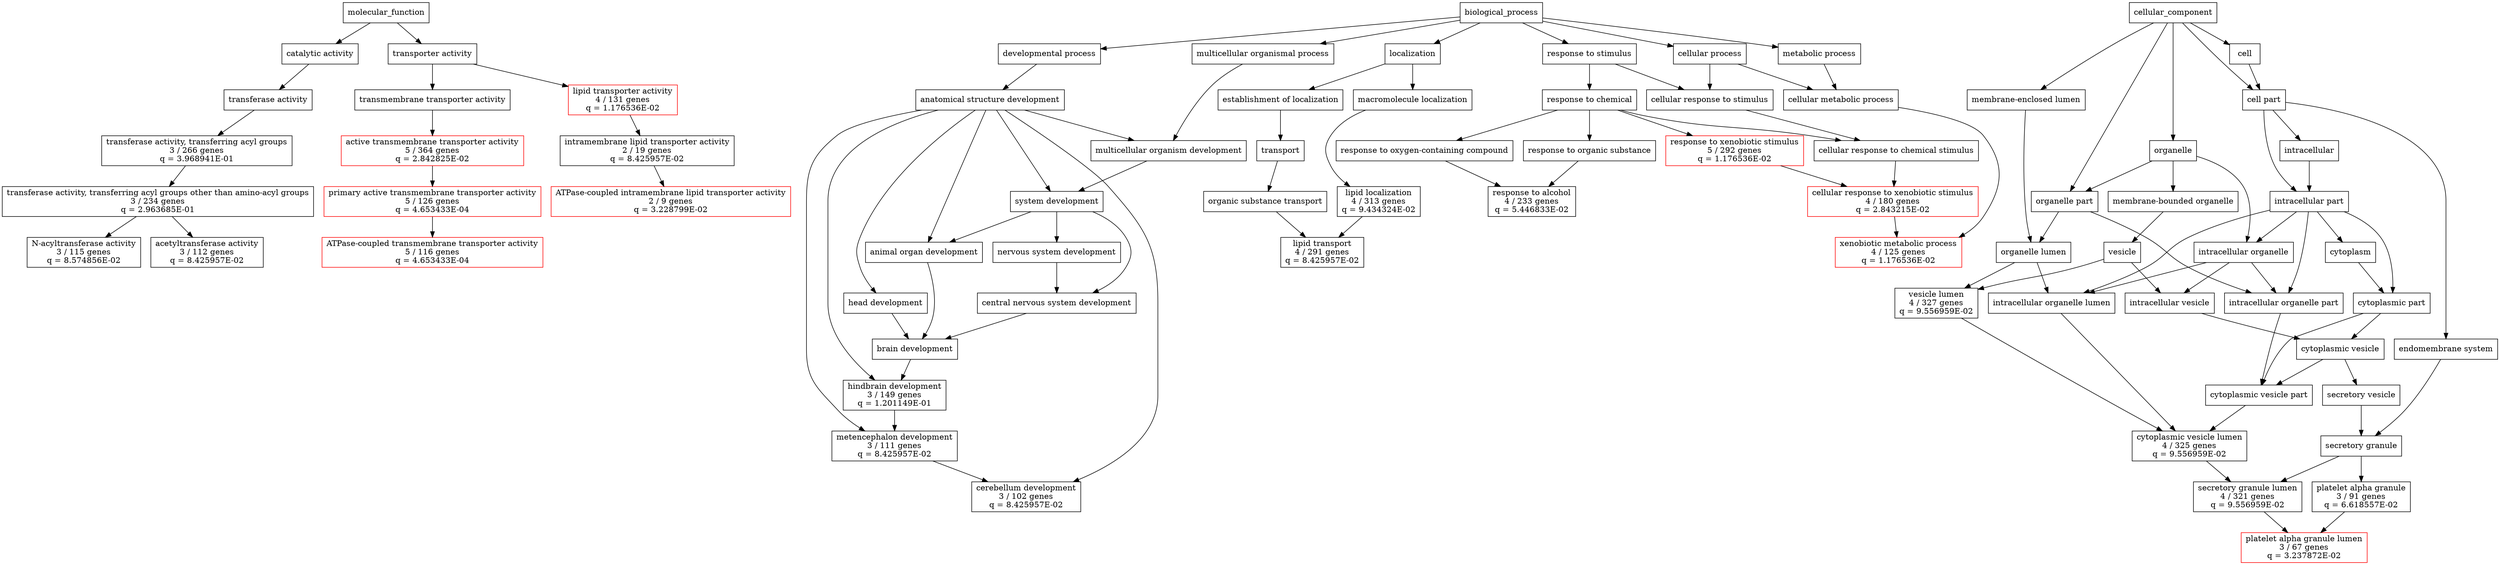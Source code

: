 strict digraph "" {
	graph [labelloc=t,
		roots="{'molecular_function': 'GO:0003674', 'cellular_component': 'GO:0005575', 'biological_process': 'GO:0008150'}"
	];
	node [label="\N"];
	"GO:0140303"	 [color=black,
		label="intramembrane lipid transporter activity\n2 / 19 genes\nq = 8.425957E-02",
		shape=record];
	"GO:0140326"	 [color=red,
		label="ATPase-coupled intramembrane lipid transporter activity\n2 / 9 genes\nq = 3.228799E-02",
		shape=record];
	"GO:0140303" -> "GO:0140326";
	"GO:0022804"	 [color=red,
		label="active transmembrane transporter activity\n5 / 364 genes\nq = 2.842825E-02",
		shape=record];
	"GO:0015399"	 [color=red,
		label="primary active transmembrane transporter activity\n5 / 126 genes\nq = 4.653433E-04",
		shape=record];
	"GO:0022804" -> "GO:0015399";
	"GO:0070887"	 [color=black,
		label="cellular response to chemical stimulus",
		shape=record];
	"GO:0071466"	 [color=red,
		label="cellular response to xenobiotic stimulus\n4 / 180 genes\nq = 2.843215E-02",
		shape=record];
	"GO:0070887" -> "GO:0071466";
	"GO:0022857"	 [color=black,
		label="transmembrane transporter activity",
		shape=record];
	"GO:0022857" -> "GO:0022804";
	"GO:0007417"	 [color=black,
		label="central nervous system development",
		shape=record];
	"GO:0007420"	 [color=black,
		label="brain development",
		shape=record];
	"GO:0007417" -> "GO:0007420";
	"GO:0007275"	 [color=black,
		label="multicellular organism development",
		shape=record];
	"GO:0048731"	 [color=black,
		label="system development",
		shape=record];
	"GO:0007275" -> "GO:0048731";
	"GO:0043227"	 [color=black,
		label="membrane-bounded organelle",
		shape=record];
	"GO:0031982"	 [color=black,
		label=vesicle,
		shape=record];
	"GO:0043227" -> "GO:0031982";
	"GO:0016410"	 [color=black,
		label="N-acyltransferase activity\n3 / 115 genes\nq = 8.574856E-02",
		shape=record];
	"GO:0016746"	 [color=black,
		label="transferase activity, transferring acyl groups\n3 / 266 genes\nq = 3.968941E-01",
		shape=record];
	"GO:0016747"	 [color=black,
		label="transferase activity, transferring acyl groups other than amino-acyl groups\n3 / 234 genes\nq = 2.963685E-01",
		shape=record];
	"GO:0016746" -> "GO:0016747";
	"GO:0043229"	 [color=black,
		label="intracellular organelle",
		shape=record];
	"GO:0070013"	 [color=black,
		label="intracellular organelle lumen",
		shape=record];
	"GO:0043229" -> "GO:0070013";
	"GO:0097708"	 [color=black,
		label="intracellular vesicle",
		shape=record];
	"GO:0043229" -> "GO:0097708";
	"GO:0044446"	 [color=black,
		label="intracellular organelle part",
		shape=record];
	"GO:0043229" -> "GO:0044446";
	"GO:0016407"	 [color=black,
		label="acetyltransferase activity\n3 / 112 genes\nq = 8.425957E-02",
		shape=record];
	"GO:0060322"	 [color=black,
		label="head development",
		shape=record];
	"GO:0060322" -> "GO:0007420";
	"GO:0031091"	 [color=black,
		label="platelet alpha granule\n3 / 91 genes\nq = 6.618557E-02",
		shape=record];
	"GO:0031093"	 [color=red,
		label="platelet alpha granule lumen\n3 / 67 genes\nq = 3.237872E-02",
		shape=record];
	"GO:0031091" -> "GO:0031093";
	"GO:0044433"	 [color=black,
		label="cytoplasmic vesicle part",
		shape=record];
	"GO:0060205"	 [color=black,
		label="cytoplasmic vesicle lumen\n4 / 325 genes\nq = 9.556959E-02",
		shape=record];
	"GO:0044433" -> "GO:0060205";
	"GO:0022037"	 [color=black,
		label="metencephalon development\n3 / 111 genes\nq = 8.425957E-02",
		shape=record];
	"GO:0021549"	 [color=black,
		label="cerebellum development\n3 / 102 genes\nq = 8.425957E-02",
		shape=record];
	"GO:0022037" -> "GO:0021549";
	"GO:0005319"	 [color=red,
		label="lipid transporter activity\n4 / 131 genes\nq = 1.176536E-02",
		shape=record];
	"GO:0005319" -> "GO:0140303";
	"GO:1901700"	 [color=black,
		label="response to oxygen-containing compound",
		shape=record];
	"GO:0097305"	 [color=black,
		label="response to alcohol\n4 / 233 genes\nq = 5.446833E-02",
		shape=record];
	"GO:1901700" -> "GO:0097305";
	"GO:0051234"	 [color=black,
		label="establishment of localization",
		shape=record];
	"GO:0006810"	 [color=black,
		label=transport,
		shape=record];
	"GO:0051234" -> "GO:0006810";
	"GO:0030902"	 [color=black,
		label="hindbrain development\n3 / 149 genes\nq = 1.201149E-01",
		shape=record];
	"GO:0030902" -> "GO:0022037";
	"GO:0042626"	 [color=red,
		label="ATPase-coupled transmembrane transporter activity\n5 / 116 genes\nq = 4.653433E-04",
		shape=record];
	"GO:0044464"	 [color=black,
		label="cell part",
		shape=record];
	"GO:0044424"	 [color=black,
		label="intracellular part",
		shape=record];
	"GO:0044464" -> "GO:0044424";
	"GO:0012505"	 [color=black,
		label="endomembrane system",
		shape=record];
	"GO:0044464" -> "GO:0012505";
	"GO:0005622"	 [color=black,
		label=intracellular,
		shape=record];
	"GO:0044464" -> "GO:0005622";
	"GO:0044422"	 [color=black,
		label="organelle part",
		shape=record];
	"GO:0044422" -> "GO:0044446";
	"GO:0043233"	 [color=black,
		label="organelle lumen",
		shape=record];
	"GO:0044422" -> "GO:0043233";
	"GO:0070013" -> "GO:0060205";
	"GO:0016747" -> "GO:0016410";
	"GO:0016747" -> "GO:0016407";
	"GO:0031410"	 [color=black,
		label="cytoplasmic vesicle",
		shape=record];
	"GO:0097708" -> "GO:0031410";
	"GO:0007420" -> "GO:0030902";
	"GO:0044446" -> "GO:0044433";
	"GO:0010876"	 [color=black,
		label="lipid localization\n4 / 313 genes\nq = 9.434324E-02",
		shape=record];
	"GO:0006869"	 [color=black,
		label="lipid transport\n4 / 291 genes\nq = 8.425957E-02",
		shape=record];
	"GO:0010876" -> "GO:0006869";
	"GO:0031983"	 [color=black,
		label="vesicle lumen\n4 / 327 genes\nq = 9.556959E-02",
		shape=record];
	"GO:0031983" -> "GO:0060205";
	"GO:0033036"	 [color=black,
		label="macromolecule localization",
		shape=record];
	"GO:0033036" -> "GO:0010876";
	"GO:0003674"	 [color=black,
		label=molecular_function,
		shape=record];
	"GO:0003824"	 [color=black,
		label="catalytic activity",
		shape=record];
	"GO:0003674" -> "GO:0003824";
	"GO:0005215"	 [color=black,
		label="transporter activity",
		shape=record];
	"GO:0003674" -> "GO:0005215";
	"GO:0071702"	 [color=black,
		label="organic substance transport",
		shape=record];
	"GO:0071702" -> "GO:0006869";
	"GO:0043226"	 [color=black,
		label=organelle,
		shape=record];
	"GO:0043226" -> "GO:0043227";
	"GO:0043226" -> "GO:0043229";
	"GO:0043226" -> "GO:0044422";
	"GO:0099503"	 [color=black,
		label="secretory vesicle",
		shape=record];
	"GO:0030141"	 [color=black,
		label="secretory granule",
		shape=record];
	"GO:0099503" -> "GO:0030141";
	"GO:0034774"	 [color=black,
		label="secretory granule lumen\n4 / 321 genes\nq = 9.556959E-02",
		shape=record];
	"GO:0034774" -> "GO:0031093";
	"GO:0043233" -> "GO:0070013";
	"GO:0043233" -> "GO:0031983";
	"GO:0032501"	 [color=black,
		label="multicellular organismal process",
		shape=record];
	"GO:0032501" -> "GO:0007275";
	"GO:0051716"	 [color=black,
		label="cellular response to stimulus",
		shape=record];
	"GO:0051716" -> "GO:0070887";
	"GO:0032502"	 [color=black,
		label="developmental process",
		shape=record];
	"GO:0048856"	 [color=black,
		label="anatomical structure development",
		shape=record];
	"GO:0032502" -> "GO:0048856";
	"GO:0016740"	 [color=black,
		label="transferase activity",
		shape=record];
	"GO:0016740" -> "GO:0016746";
	"GO:0015399" -> "GO:0042626";
	"GO:0006805"	 [color=red,
		label="xenobiotic metabolic process\n4 / 125 genes\nq = 1.176536E-02",
		shape=record];
	"GO:0009410"	 [color=red,
		label="response to xenobiotic stimulus\n5 / 292 genes\nq = 1.176536E-02",
		shape=record];
	"GO:0009410" -> "GO:0071466";
	"GO:0042221"	 [color=black,
		label="response to chemical",
		shape=record];
	"GO:0042221" -> "GO:0070887";
	"GO:0042221" -> "GO:1901700";
	"GO:0042221" -> "GO:0009410";
	"GO:0010033"	 [color=black,
		label="response to organic substance",
		shape=record];
	"GO:0042221" -> "GO:0010033";
	"GO:0044424" -> "GO:0043229";
	"GO:0044424" -> "GO:0070013";
	"GO:0044424" -> "GO:0044446";
	"GO:0005737"	 [color=black,
		label=cytoplasm,
		shape=record];
	"GO:0044424" -> "GO:0005737";
	"GO:0044444"	 [color=black,
		label="cytoplasmic part",
		shape=record];
	"GO:0044424" -> "GO:0044444";
	"GO:0005575"	 [color=black,
		label=cellular_component,
		shape=record];
	"GO:0005575" -> "GO:0044464";
	"GO:0005575" -> "GO:0044422";
	"GO:0005575" -> "GO:0043226";
	"GO:0005623"	 [color=black,
		label=cell,
		shape=record];
	"GO:0005575" -> "GO:0005623";
	"GO:0031974"	 [color=black,
		label="membrane-enclosed lumen",
		shape=record];
	"GO:0005575" -> "GO:0031974";
	"GO:0012505" -> "GO:0030141";
	"GO:0048513"	 [color=black,
		label="animal organ development",
		shape=record];
	"GO:0048513" -> "GO:0007420";
	"GO:0031410" -> "GO:0044433";
	"GO:0031410" -> "GO:0099503";
	"GO:0071466" -> "GO:0006805";
	"GO:0005622" -> "GO:0044424";
	"GO:0031982" -> "GO:0097708";
	"GO:0031982" -> "GO:0031983";
	"GO:0010033" -> "GO:0097305";
	"GO:0051179"	 [color=black,
		label=localization,
		shape=record];
	"GO:0051179" -> "GO:0051234";
	"GO:0051179" -> "GO:0033036";
	"GO:0006810" -> "GO:0071702";
	"GO:0060205" -> "GO:0034774";
	"GO:0044237"	 [color=black,
		label="cellular metabolic process",
		shape=record];
	"GO:0044237" -> "GO:0006805";
	"GO:0005623" -> "GO:0044464";
	"GO:0003824" -> "GO:0016740";
	"GO:0030141" -> "GO:0031091";
	"GO:0030141" -> "GO:0034774";
	"GO:0007399"	 [color=black,
		label="nervous system development",
		shape=record];
	"GO:0007399" -> "GO:0007417";
	"GO:0050896"	 [color=black,
		label="response to stimulus",
		shape=record];
	"GO:0050896" -> "GO:0051716";
	"GO:0050896" -> "GO:0042221";
	"GO:0008152"	 [color=black,
		label="metabolic process",
		shape=record];
	"GO:0008152" -> "GO:0044237";
	"GO:0009987"	 [color=black,
		label="cellular process",
		shape=record];
	"GO:0009987" -> "GO:0051716";
	"GO:0009987" -> "GO:0044237";
	"GO:0005737" -> "GO:0044444";
	"GO:0048856" -> "GO:0007275";
	"GO:0048856" -> "GO:0060322";
	"GO:0048856" -> "GO:0022037";
	"GO:0048856" -> "GO:0030902";
	"GO:0048856" -> "GO:0048513";
	"GO:0048856" -> "GO:0048731";
	"GO:0048856" -> "GO:0021549";
	"GO:0008150"	 [color=black,
		label=biological_process,
		shape=record];
	"GO:0008150" -> "GO:0032501";
	"GO:0008150" -> "GO:0032502";
	"GO:0008150" -> "GO:0051179";
	"GO:0008150" -> "GO:0050896";
	"GO:0008150" -> "GO:0008152";
	"GO:0008150" -> "GO:0009987";
	"GO:0005215" -> "GO:0022857";
	"GO:0005215" -> "GO:0005319";
	"GO:0048731" -> "GO:0007417";
	"GO:0048731" -> "GO:0048513";
	"GO:0048731" -> "GO:0007399";
	"GO:0044444" -> "GO:0044433";
	"GO:0044444" -> "GO:0031410";
	"GO:0031974" -> "GO:0043233";
}
